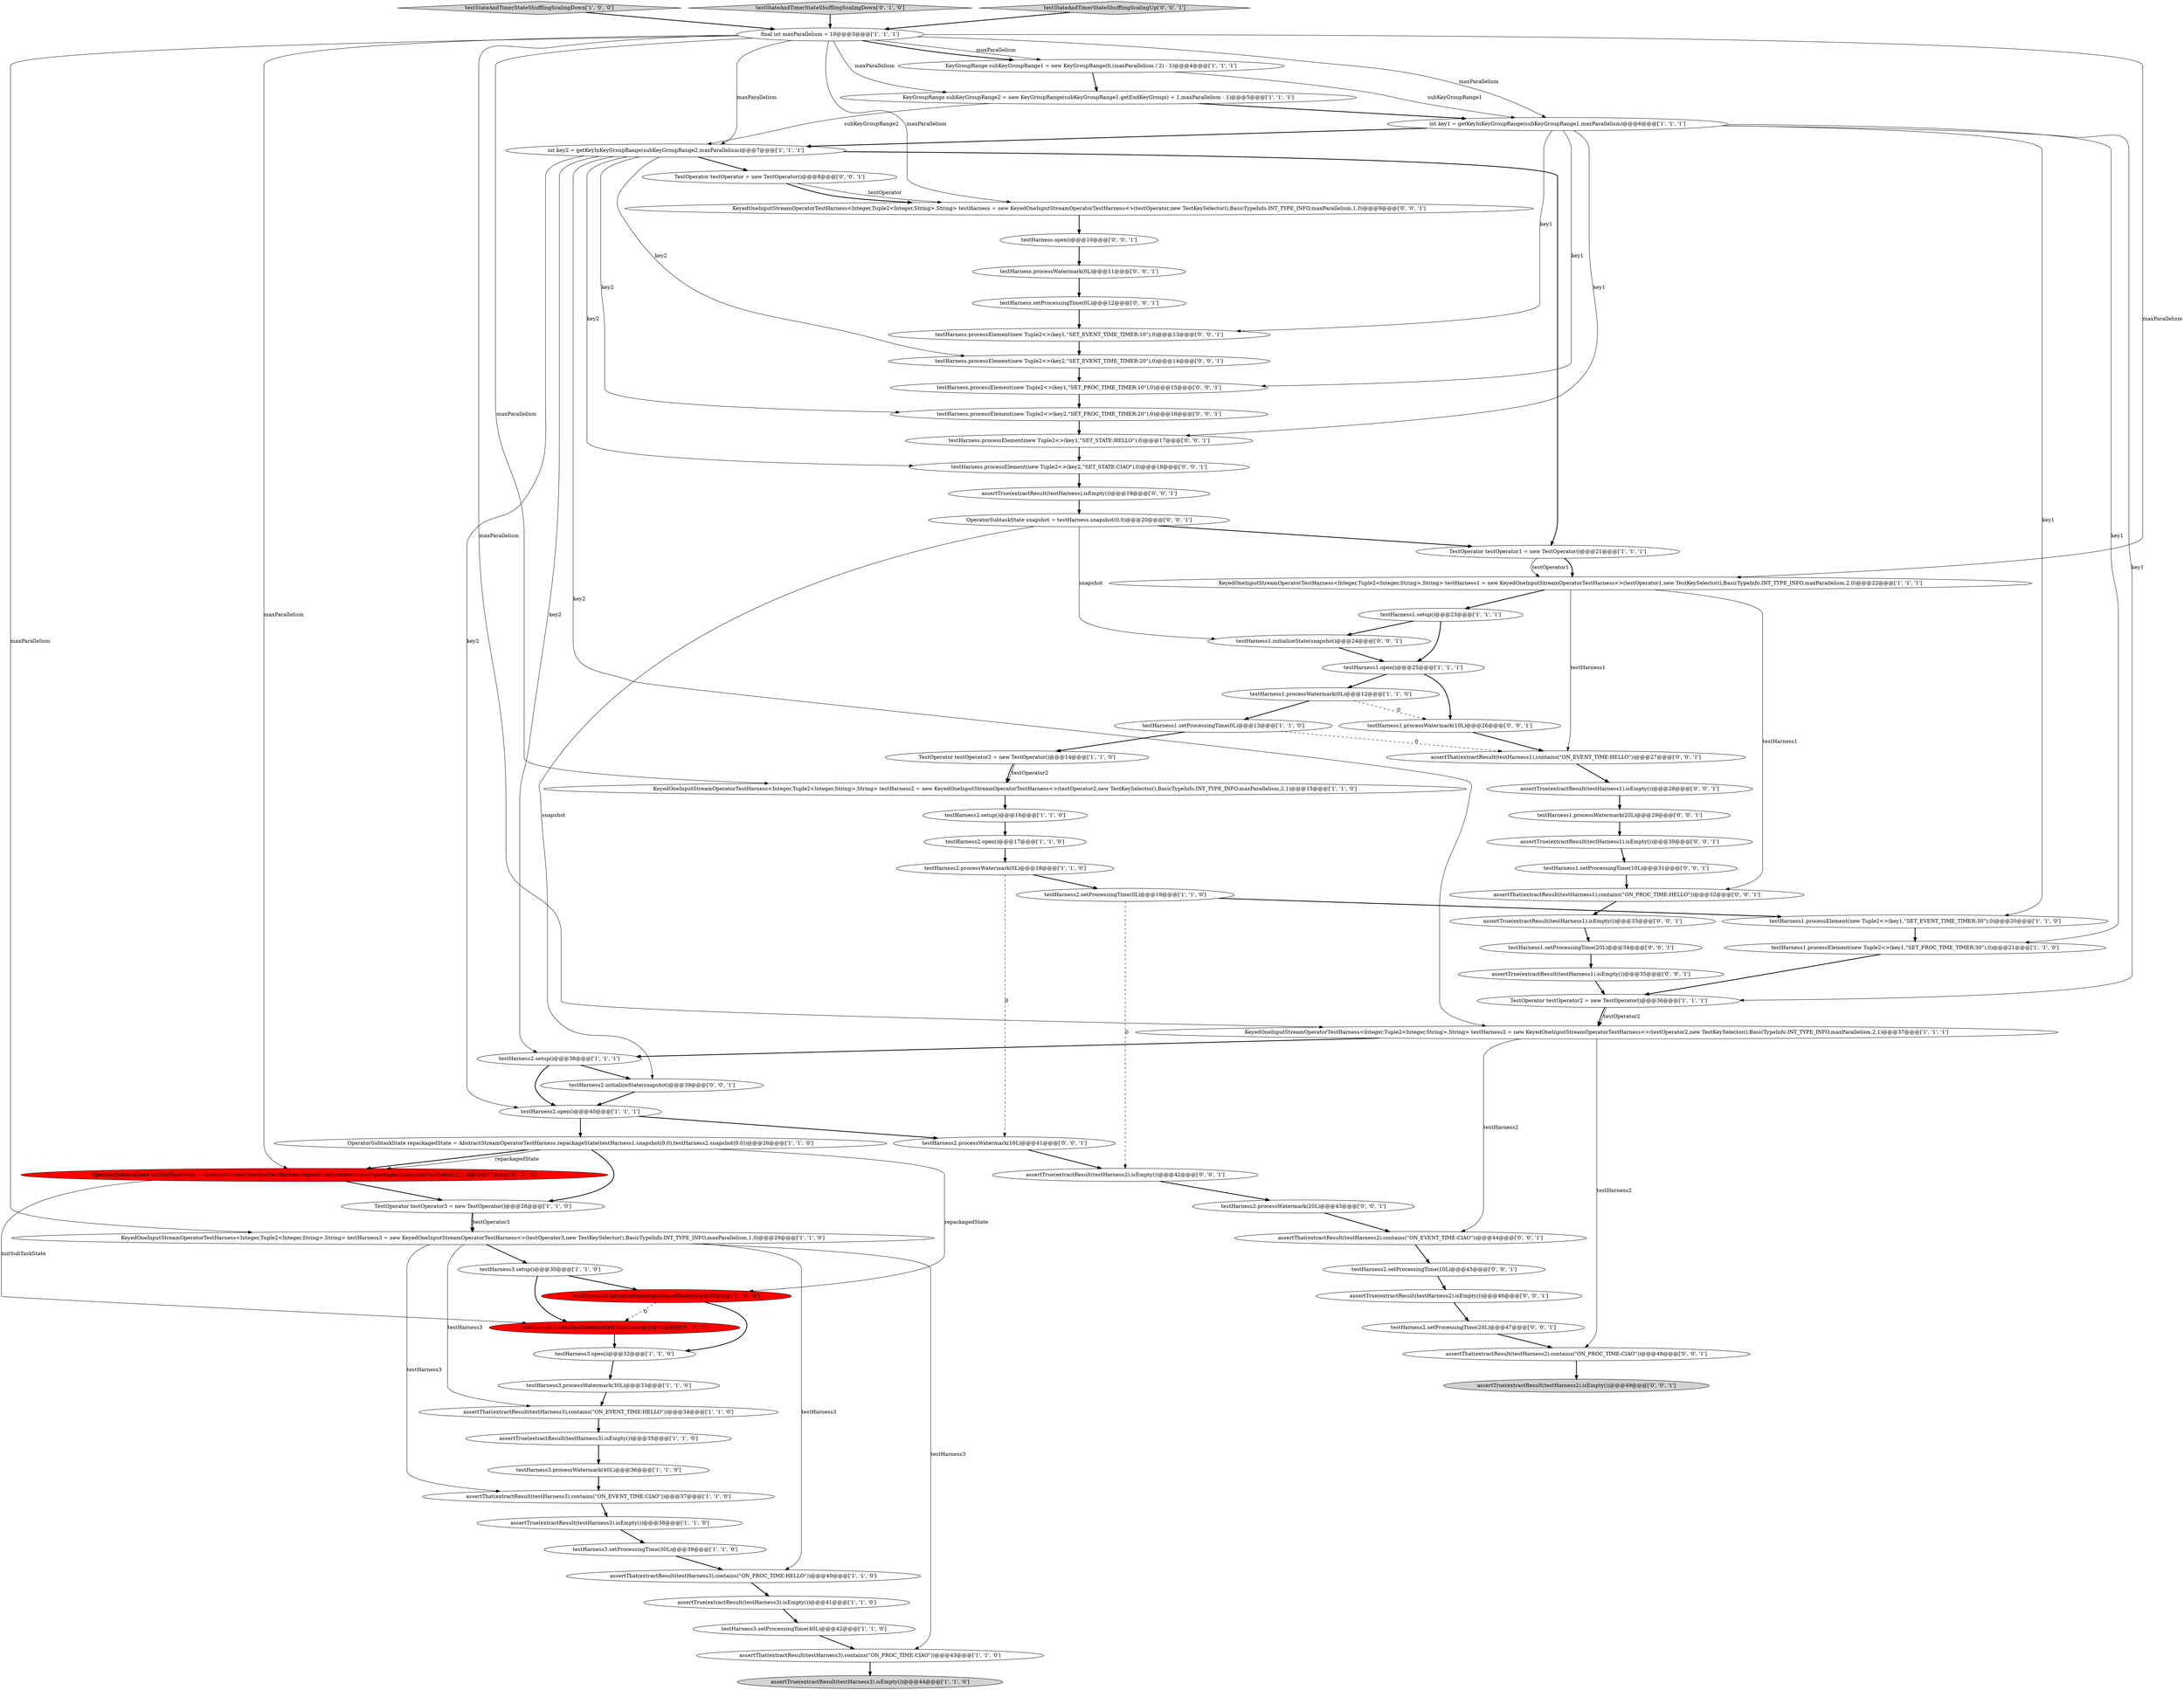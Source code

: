 digraph {
3 [style = filled, label = "testHarness3.setProcessingTime(30L)@@@39@@@['1', '1', '0']", fillcolor = white, shape = ellipse image = "AAA0AAABBB1BBB"];
49 [style = filled, label = "testHarness1.setProcessingTime(20L)@@@34@@@['0', '0', '1']", fillcolor = white, shape = ellipse image = "AAA0AAABBB3BBB"];
54 [style = filled, label = "testHarness.processElement(new Tuple2<>(key2,\"SET_EVENT_TIME_TIMER:20\"),0)@@@14@@@['0', '0', '1']", fillcolor = white, shape = ellipse image = "AAA0AAABBB3BBB"];
41 [style = filled, label = "testHarness3.setProcessingTime(40L)@@@42@@@['1', '1', '0']", fillcolor = white, shape = ellipse image = "AAA0AAABBB1BBB"];
39 [style = filled, label = "assertThat(extractResult(testHarness3),contains(\"ON_EVENT_TIME:CIAO\"))@@@37@@@['1', '1', '0']", fillcolor = white, shape = ellipse image = "AAA0AAABBB1BBB"];
50 [style = filled, label = "testHarness2.processWatermark(10L)@@@41@@@['0', '0', '1']", fillcolor = white, shape = ellipse image = "AAA0AAABBB3BBB"];
76 [style = filled, label = "assertTrue(extractResult(testHarness).isEmpty())@@@19@@@['0', '0', '1']", fillcolor = white, shape = ellipse image = "AAA0AAABBB3BBB"];
33 [style = filled, label = "testHarness1.processElement(new Tuple2<>(key1,\"SET_EVENT_TIME_TIMER:30\"),0)@@@20@@@['1', '1', '0']", fillcolor = white, shape = ellipse image = "AAA0AAABBB1BBB"];
12 [style = filled, label = "testHarness3.open()@@@32@@@['1', '1', '0']", fillcolor = white, shape = ellipse image = "AAA0AAABBB1BBB"];
52 [style = filled, label = "testHarness2.processWatermark(20L)@@@43@@@['0', '0', '1']", fillcolor = white, shape = ellipse image = "AAA0AAABBB3BBB"];
19 [style = filled, label = "KeyedOneInputStreamOperatorTestHarness<Integer,Tuple2<Integer,String>,String> testHarness2 = new KeyedOneInputStreamOperatorTestHarness<>(testOperator2,new TestKeySelector(),BasicTypeInfo.INT_TYPE_INFO,maxParallelism,2,1)@@@37@@@['1', '1', '1']", fillcolor = white, shape = ellipse image = "AAA0AAABBB1BBB"];
18 [style = filled, label = "testHarness2.processWatermark(0L)@@@18@@@['1', '1', '0']", fillcolor = white, shape = ellipse image = "AAA0AAABBB1BBB"];
57 [style = filled, label = "assertThat(extractResult(testHarness1),contains(\"ON_EVENT_TIME:HELLO\"))@@@27@@@['0', '0', '1']", fillcolor = white, shape = ellipse image = "AAA0AAABBB3BBB"];
35 [style = filled, label = "testHarness1.processWatermark(0L)@@@12@@@['1', '1', '0']", fillcolor = white, shape = ellipse image = "AAA0AAABBB1BBB"];
9 [style = filled, label = "KeyedOneInputStreamOperatorTestHarness<Integer,Tuple2<Integer,String>,String> testHarness1 = new KeyedOneInputStreamOperatorTestHarness<>(testOperator1,new TestKeySelector(),BasicTypeInfo.INT_TYPE_INFO,maxParallelism,2,0)@@@22@@@['1', '1', '1']", fillcolor = white, shape = ellipse image = "AAA0AAABBB1BBB"];
51 [style = filled, label = "assertTrue(extractResult(testHarness1).isEmpty())@@@35@@@['0', '0', '1']", fillcolor = white, shape = ellipse image = "AAA0AAABBB3BBB"];
62 [style = filled, label = "testHarness2.setProcessingTime(20L)@@@47@@@['0', '0', '1']", fillcolor = white, shape = ellipse image = "AAA0AAABBB3BBB"];
69 [style = filled, label = "assertTrue(extractResult(testHarness2).isEmpty())@@@42@@@['0', '0', '1']", fillcolor = white, shape = ellipse image = "AAA0AAABBB3BBB"];
24 [style = filled, label = "TestOperator testOperator3 = new TestOperator()@@@28@@@['1', '1', '0']", fillcolor = white, shape = ellipse image = "AAA0AAABBB1BBB"];
20 [style = filled, label = "testHarness1.open()@@@25@@@['1', '1', '1']", fillcolor = white, shape = ellipse image = "AAA0AAABBB1BBB"];
7 [style = filled, label = "testHarness2.open()@@@17@@@['1', '1', '0']", fillcolor = white, shape = ellipse image = "AAA0AAABBB1BBB"];
48 [style = filled, label = "OperatorSubtaskState snapshot = testHarness.snapshot(0,0)@@@20@@@['0', '0', '1']", fillcolor = white, shape = ellipse image = "AAA0AAABBB3BBB"];
68 [style = filled, label = "TestOperator testOperator = new TestOperator()@@@8@@@['0', '0', '1']", fillcolor = white, shape = ellipse image = "AAA0AAABBB3BBB"];
70 [style = filled, label = "assertThat(extractResult(testHarness1),contains(\"ON_PROC_TIME:HELLO\"))@@@32@@@['0', '0', '1']", fillcolor = white, shape = ellipse image = "AAA0AAABBB3BBB"];
29 [style = filled, label = "testHarness3.setup()@@@30@@@['1', '1', '0']", fillcolor = white, shape = ellipse image = "AAA0AAABBB1BBB"];
16 [style = filled, label = "assertThat(extractResult(testHarness3),contains(\"ON_PROC_TIME:HELLO\"))@@@40@@@['1', '1', '0']", fillcolor = white, shape = ellipse image = "AAA0AAABBB1BBB"];
67 [style = filled, label = "KeyedOneInputStreamOperatorTestHarness<Integer,Tuple2<Integer,String>,String> testHarness = new KeyedOneInputStreamOperatorTestHarness<>(testOperator,new TestKeySelector(),BasicTypeInfo.INT_TYPE_INFO,maxParallelism,1,0)@@@9@@@['0', '0', '1']", fillcolor = white, shape = ellipse image = "AAA0AAABBB3BBB"];
11 [style = filled, label = "testHarness3.processWatermark(30L)@@@33@@@['1', '1', '0']", fillcolor = white, shape = ellipse image = "AAA0AAABBB1BBB"];
30 [style = filled, label = "KeyedOneInputStreamOperatorTestHarness<Integer,Tuple2<Integer,String>,String> testHarness3 = new KeyedOneInputStreamOperatorTestHarness<>(testOperator3,new TestKeySelector(),BasicTypeInfo.INT_TYPE_INFO,maxParallelism,1,0)@@@29@@@['1', '1', '0']", fillcolor = white, shape = ellipse image = "AAA0AAABBB1BBB"];
63 [style = filled, label = "testHarness.processElement(new Tuple2<>(key1,\"SET_STATE:HELLO\"),0)@@@17@@@['0', '0', '1']", fillcolor = white, shape = ellipse image = "AAA0AAABBB3BBB"];
13 [style = filled, label = "testStateAndTimerStateShufflingScalingDown['1', '0', '0']", fillcolor = lightgray, shape = diamond image = "AAA0AAABBB1BBB"];
71 [style = filled, label = "testHarness2.setProcessingTime(10L)@@@45@@@['0', '0', '1']", fillcolor = white, shape = ellipse image = "AAA0AAABBB3BBB"];
28 [style = filled, label = "assertTrue(extractResult(testHarness3).isEmpty())@@@38@@@['1', '1', '0']", fillcolor = white, shape = ellipse image = "AAA0AAABBB1BBB"];
74 [style = filled, label = "assertTrue(extractResult(testHarness2).isEmpty())@@@46@@@['0', '0', '1']", fillcolor = white, shape = ellipse image = "AAA0AAABBB3BBB"];
46 [style = filled, label = "testHarness.setProcessingTime(0L)@@@12@@@['0', '0', '1']", fillcolor = white, shape = ellipse image = "AAA0AAABBB3BBB"];
40 [style = filled, label = "testHarness2.setup()@@@16@@@['1', '1', '0']", fillcolor = white, shape = ellipse image = "AAA0AAABBB1BBB"];
25 [style = filled, label = "testHarness1.setProcessingTime(0L)@@@13@@@['1', '1', '0']", fillcolor = white, shape = ellipse image = "AAA0AAABBB1BBB"];
43 [style = filled, label = "testHarness3.initializeState(initSubTaskState)@@@31@@@['0', '1', '0']", fillcolor = red, shape = ellipse image = "AAA1AAABBB2BBB"];
37 [style = filled, label = "testHarness1.setup()@@@23@@@['1', '1', '1']", fillcolor = white, shape = ellipse image = "AAA0AAABBB1BBB"];
55 [style = filled, label = "testHarness.processElement(new Tuple2<>(key2,\"SET_PROC_TIME_TIMER:20\"),0)@@@16@@@['0', '0', '1']", fillcolor = white, shape = ellipse image = "AAA0AAABBB3BBB"];
10 [style = filled, label = "assertTrue(extractResult(testHarness3).isEmpty())@@@41@@@['1', '1', '0']", fillcolor = white, shape = ellipse image = "AAA0AAABBB1BBB"];
36 [style = filled, label = "assertThat(extractResult(testHarness3),contains(\"ON_PROC_TIME:CIAO\"))@@@43@@@['1', '1', '0']", fillcolor = white, shape = ellipse image = "AAA0AAABBB1BBB"];
53 [style = filled, label = "assertTrue(extractResult(testHarness2).isEmpty())@@@49@@@['0', '0', '1']", fillcolor = lightgray, shape = ellipse image = "AAA0AAABBB3BBB"];
44 [style = filled, label = "OperatorSubtaskState initSubTaskState = AbstractStreamOperatorTestHarness.repartitionOperatorState(repackagedState,maxParallelism,2,1,0)@@@27@@@['0', '1', '0']", fillcolor = red, shape = ellipse image = "AAA1AAABBB2BBB"];
59 [style = filled, label = "testHarness.processWatermark(0L)@@@11@@@['0', '0', '1']", fillcolor = white, shape = ellipse image = "AAA0AAABBB3BBB"];
65 [style = filled, label = "assertThat(extractResult(testHarness2),contains(\"ON_PROC_TIME:CIAO\"))@@@48@@@['0', '0', '1']", fillcolor = white, shape = ellipse image = "AAA0AAABBB3BBB"];
4 [style = filled, label = "testHarness3.processWatermark(40L)@@@36@@@['1', '1', '0']", fillcolor = white, shape = ellipse image = "AAA0AAABBB1BBB"];
77 [style = filled, label = "testHarness2.initializeState(snapshot)@@@39@@@['0', '0', '1']", fillcolor = white, shape = ellipse image = "AAA0AAABBB3BBB"];
45 [style = filled, label = "testHarness1.setProcessingTime(10L)@@@31@@@['0', '0', '1']", fillcolor = white, shape = ellipse image = "AAA0AAABBB3BBB"];
8 [style = filled, label = "KeyGroupRange subKeyGroupRange1 = new KeyGroupRange(0,(maxParallelism / 2) - 1)@@@4@@@['1', '1', '1']", fillcolor = white, shape = ellipse image = "AAA0AAABBB1BBB"];
27 [style = filled, label = "assertThat(extractResult(testHarness3),contains(\"ON_EVENT_TIME:HELLO\"))@@@34@@@['1', '1', '0']", fillcolor = white, shape = ellipse image = "AAA0AAABBB1BBB"];
34 [style = filled, label = "TestOperator testOperator1 = new TestOperator()@@@21@@@['1', '1', '1']", fillcolor = white, shape = ellipse image = "AAA0AAABBB1BBB"];
47 [style = filled, label = "testHarness.processElement(new Tuple2<>(key2,\"SET_STATE:CIAO\"),0)@@@18@@@['0', '0', '1']", fillcolor = white, shape = ellipse image = "AAA0AAABBB3BBB"];
17 [style = filled, label = "int key2 = getKeyInKeyGroupRange(subKeyGroupRange2,maxParallelism)@@@7@@@['1', '1', '1']", fillcolor = white, shape = ellipse image = "AAA0AAABBB1BBB"];
14 [style = filled, label = "testHarness2.open()@@@40@@@['1', '1', '1']", fillcolor = white, shape = ellipse image = "AAA0AAABBB1BBB"];
0 [style = filled, label = "assertTrue(extractResult(testHarness3).isEmpty())@@@44@@@['1', '1', '0']", fillcolor = lightgray, shape = ellipse image = "AAA0AAABBB1BBB"];
38 [style = filled, label = "final int maxParallelism = 10@@@3@@@['1', '1', '1']", fillcolor = white, shape = ellipse image = "AAA0AAABBB1BBB"];
15 [style = filled, label = "testHarness1.processElement(new Tuple2<>(key1,\"SET_PROC_TIME_TIMER:30\"),0)@@@21@@@['1', '1', '0']", fillcolor = white, shape = ellipse image = "AAA0AAABBB1BBB"];
75 [style = filled, label = "testHarness1.processWatermark(10L)@@@26@@@['0', '0', '1']", fillcolor = white, shape = ellipse image = "AAA0AAABBB3BBB"];
26 [style = filled, label = "OperatorSubtaskState repackagedState = AbstractStreamOperatorTestHarness.repackageState(testHarness1.snapshot(0,0),testHarness2.snapshot(0,0))@@@26@@@['1', '1', '0']", fillcolor = white, shape = ellipse image = "AAA0AAABBB1BBB"];
66 [style = filled, label = "assertThat(extractResult(testHarness2),contains(\"ON_EVENT_TIME:CIAO\"))@@@44@@@['0', '0', '1']", fillcolor = white, shape = ellipse image = "AAA0AAABBB3BBB"];
79 [style = filled, label = "testHarness.processElement(new Tuple2<>(key1,\"SET_PROC_TIME_TIMER:10\"),0)@@@15@@@['0', '0', '1']", fillcolor = white, shape = ellipse image = "AAA0AAABBB3BBB"];
5 [style = filled, label = "KeyGroupRange subKeyGroupRange2 = new KeyGroupRange(subKeyGroupRange1.getEndKeyGroup() + 1,maxParallelism - 1)@@@5@@@['1', '1', '1']", fillcolor = white, shape = ellipse image = "AAA0AAABBB1BBB"];
31 [style = filled, label = "testHarness2.setProcessingTime(0L)@@@19@@@['1', '1', '0']", fillcolor = white, shape = ellipse image = "AAA0AAABBB1BBB"];
1 [style = filled, label = "testHarness2.setup()@@@38@@@['1', '1', '1']", fillcolor = white, shape = ellipse image = "AAA0AAABBB1BBB"];
60 [style = filled, label = "assertTrue(extractResult(testHarness1).isEmpty())@@@33@@@['0', '0', '1']", fillcolor = white, shape = ellipse image = "AAA0AAABBB3BBB"];
64 [style = filled, label = "testHarness1.initializeState(snapshot)@@@24@@@['0', '0', '1']", fillcolor = white, shape = ellipse image = "AAA0AAABBB3BBB"];
56 [style = filled, label = "assertTrue(extractResult(testHarness1).isEmpty())@@@30@@@['0', '0', '1']", fillcolor = white, shape = ellipse image = "AAA0AAABBB3BBB"];
42 [style = filled, label = "testStateAndTimerStateShufflingScalingDown['0', '1', '0']", fillcolor = lightgray, shape = diamond image = "AAA0AAABBB2BBB"];
6 [style = filled, label = "testHarness3.initializeState(repackagedState)@@@30@@@['1', '0', '0']", fillcolor = red, shape = ellipse image = "AAA1AAABBB1BBB"];
21 [style = filled, label = "TestOperator testOperator2 = new TestOperator()@@@36@@@['1', '1', '1']", fillcolor = white, shape = ellipse image = "AAA0AAABBB1BBB"];
58 [style = filled, label = "testHarness.processElement(new Tuple2<>(key1,\"SET_EVENT_TIME_TIMER:10\"),0)@@@13@@@['0', '0', '1']", fillcolor = white, shape = ellipse image = "AAA0AAABBB3BBB"];
22 [style = filled, label = "assertTrue(extractResult(testHarness3).isEmpty())@@@35@@@['1', '1', '0']", fillcolor = white, shape = ellipse image = "AAA0AAABBB1BBB"];
23 [style = filled, label = "KeyedOneInputStreamOperatorTestHarness<Integer,Tuple2<Integer,String>,String> testHarness2 = new KeyedOneInputStreamOperatorTestHarness<>(testOperator2,new TestKeySelector(),BasicTypeInfo.INT_TYPE_INFO,maxParallelism,2,1)@@@15@@@['1', '1', '0']", fillcolor = white, shape = ellipse image = "AAA0AAABBB1BBB"];
32 [style = filled, label = "TestOperator testOperator2 = new TestOperator()@@@14@@@['1', '1', '0']", fillcolor = white, shape = ellipse image = "AAA0AAABBB1BBB"];
61 [style = filled, label = "assertTrue(extractResult(testHarness1).isEmpty())@@@28@@@['0', '0', '1']", fillcolor = white, shape = ellipse image = "AAA0AAABBB3BBB"];
78 [style = filled, label = "testStateAndTimerStateShufflingScalingUp['0', '0', '1']", fillcolor = lightgray, shape = diamond image = "AAA0AAABBB3BBB"];
2 [style = filled, label = "int key1 = getKeyInKeyGroupRange(subKeyGroupRange1,maxParallelism)@@@6@@@['1', '1', '1']", fillcolor = white, shape = ellipse image = "AAA0AAABBB1BBB"];
72 [style = filled, label = "testHarness.open()@@@10@@@['0', '0', '1']", fillcolor = white, shape = ellipse image = "AAA0AAABBB3BBB"];
73 [style = filled, label = "testHarness1.processWatermark(20L)@@@29@@@['0', '0', '1']", fillcolor = white, shape = ellipse image = "AAA0AAABBB3BBB"];
38->67 [style = solid, label="maxParallelism"];
34->9 [style = bold, label=""];
32->23 [style = bold, label=""];
15->21 [style = bold, label=""];
38->23 [style = solid, label="maxParallelism"];
38->44 [style = solid, label="maxParallelism"];
2->33 [style = solid, label="key1"];
2->79 [style = solid, label="key1"];
49->51 [style = bold, label=""];
25->57 [style = dashed, label="0"];
17->47 [style = solid, label="key2"];
3->16 [style = bold, label=""];
10->41 [style = bold, label=""];
30->29 [style = bold, label=""];
9->37 [style = bold, label=""];
24->30 [style = bold, label=""];
22->4 [style = bold, label=""];
55->63 [style = bold, label=""];
19->1 [style = bold, label=""];
29->6 [style = bold, label=""];
47->76 [style = bold, label=""];
24->30 [style = solid, label="testOperator3"];
36->0 [style = bold, label=""];
71->74 [style = bold, label=""];
62->65 [style = bold, label=""];
68->67 [style = solid, label="testOperator"];
26->6 [style = solid, label="repackagedState"];
29->43 [style = bold, label=""];
28->3 [style = bold, label=""];
73->56 [style = bold, label=""];
48->34 [style = bold, label=""];
45->70 [style = bold, label=""];
9->70 [style = solid, label="testHarness1"];
18->31 [style = bold, label=""];
9->57 [style = solid, label="testHarness1"];
2->21 [style = solid, label="key1"];
50->69 [style = bold, label=""];
57->61 [style = bold, label=""];
21->19 [style = bold, label=""];
33->15 [style = bold, label=""];
78->38 [style = bold, label=""];
30->36 [style = solid, label="testHarness3"];
38->30 [style = solid, label="maxParallelism"];
51->21 [style = bold, label=""];
76->48 [style = bold, label=""];
17->54 [style = solid, label="key2"];
2->15 [style = solid, label="key1"];
12->11 [style = bold, label=""];
17->68 [style = bold, label=""];
32->23 [style = solid, label="testOperator2"];
26->24 [style = bold, label=""];
27->22 [style = bold, label=""];
48->77 [style = solid, label="snapshot"];
58->54 [style = bold, label=""];
20->75 [style = bold, label=""];
17->34 [style = bold, label=""];
31->69 [style = dashed, label="0"];
43->12 [style = bold, label=""];
38->9 [style = solid, label="maxParallelism"];
31->33 [style = bold, label=""];
64->20 [style = bold, label=""];
66->71 [style = bold, label=""];
38->19 [style = solid, label="maxParallelism"];
30->27 [style = solid, label="testHarness3"];
65->53 [style = bold, label=""];
35->75 [style = dashed, label="0"];
42->38 [style = bold, label=""];
59->46 [style = bold, label=""];
2->17 [style = bold, label=""];
38->2 [style = solid, label="maxParallelism"];
63->47 [style = bold, label=""];
79->55 [style = bold, label=""];
19->65 [style = solid, label="testHarness2"];
48->64 [style = solid, label="snapshot"];
4->39 [style = bold, label=""];
30->39 [style = solid, label="testHarness3"];
52->66 [style = bold, label=""];
38->17 [style = solid, label="maxParallelism"];
67->72 [style = bold, label=""];
72->59 [style = bold, label=""];
38->8 [style = solid, label="maxParallelism"];
35->25 [style = bold, label=""];
60->49 [style = bold, label=""];
19->66 [style = solid, label="testHarness2"];
41->36 [style = bold, label=""];
56->45 [style = bold, label=""];
74->62 [style = bold, label=""];
17->55 [style = solid, label="key2"];
26->44 [style = bold, label=""];
17->14 [style = solid, label="key2"];
1->77 [style = bold, label=""];
37->64 [style = bold, label=""];
14->50 [style = bold, label=""];
17->1 [style = solid, label="key2"];
26->44 [style = solid, label="repackagedState"];
7->18 [style = bold, label=""];
38->5 [style = solid, label="maxParallelism"];
38->8 [style = bold, label=""];
44->24 [style = bold, label=""];
34->9 [style = solid, label="testOperator1"];
6->12 [style = bold, label=""];
8->2 [style = solid, label="subKeyGroupRange1"];
68->67 [style = bold, label=""];
54->79 [style = bold, label=""];
77->14 [style = bold, label=""];
16->10 [style = bold, label=""];
6->43 [style = dashed, label="0"];
5->17 [style = solid, label="subKeyGroupRange2"];
2->63 [style = solid, label="key1"];
37->20 [style = bold, label=""];
25->32 [style = bold, label=""];
75->57 [style = bold, label=""];
46->58 [style = bold, label=""];
2->58 [style = solid, label="key1"];
17->19 [style = solid, label="key2"];
44->43 [style = solid, label="initSubTaskState"];
39->28 [style = bold, label=""];
14->26 [style = bold, label=""];
18->50 [style = dashed, label="0"];
5->2 [style = bold, label=""];
40->7 [style = bold, label=""];
8->5 [style = bold, label=""];
23->40 [style = bold, label=""];
70->60 [style = bold, label=""];
30->16 [style = solid, label="testHarness3"];
21->19 [style = solid, label="testOperator2"];
61->73 [style = bold, label=""];
13->38 [style = bold, label=""];
1->14 [style = bold, label=""];
20->35 [style = bold, label=""];
69->52 [style = bold, label=""];
11->27 [style = bold, label=""];
}
